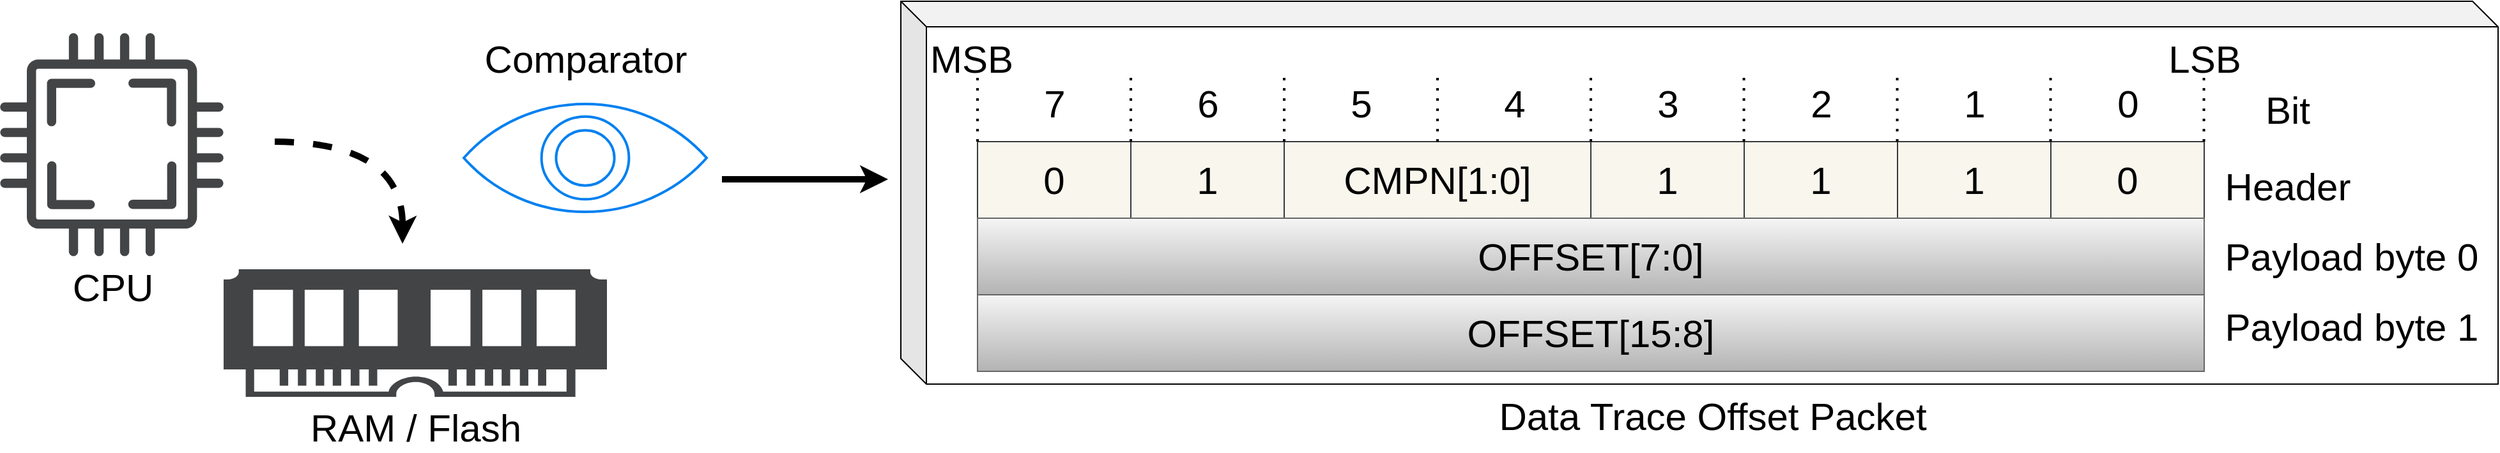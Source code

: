 <mxfile>
    <diagram id="thGB36nU5icwr12c2Zf0" name="Page-1">
        <mxGraphModel dx="2880" dy="997" grid="1" gridSize="10" guides="1" tooltips="1" connect="1" arrows="1" fold="1" page="1" pageScale="1" pageWidth="827" pageHeight="1169" math="0" shadow="0">
            <root>
                <mxCell id="0"/>
                <mxCell id="1" parent="0"/>
                <mxCell id="3" value="" style="shape=cube;whiteSpace=wrap;html=1;boundedLbl=1;backgroundOutline=1;darkOpacity=0.05;darkOpacity2=0.1;fontSize=30;fillColor=none;size=20;" vertex="1" parent="1">
                    <mxGeometry x="50" y="160" width="1250" height="300" as="geometry"/>
                </mxCell>
                <mxCell id="4" value="&lt;font style=&quot;font-size: 30px;&quot;&gt;RAM / Flash&lt;/font&gt;" style="pointerEvents=1;shadow=0;dashed=0;html=1;strokeColor=none;fillColor=#434445;labelPosition=center;verticalLabelPosition=bottom;verticalAlign=top;align=center;outlineConnect=0;shape=mxgraph.veeam.ram;fontSize=30;" vertex="1" parent="1">
                    <mxGeometry x="-480" y="370" width="300" height="100" as="geometry"/>
                </mxCell>
                <mxCell id="6" value="" style="html=1;verticalLabelPosition=bottom;align=center;labelBackgroundColor=#ffffff;verticalAlign=top;strokeWidth=2;strokeColor=#0080F0;shadow=0;dashed=0;shape=mxgraph.ios7.icons.eye;fillColor=none;fontSize=30;" vertex="1" parent="1">
                    <mxGeometry x="-292" y="240.47" width="190" height="84.53" as="geometry"/>
                </mxCell>
                <mxCell id="7" value="&lt;font style=&quot;font-size: 30px;&quot;&gt;CPU&lt;/font&gt;" style="sketch=0;pointerEvents=1;shadow=0;dashed=0;html=1;strokeColor=none;fillColor=#434445;aspect=fixed;labelPosition=center;verticalLabelPosition=bottom;verticalAlign=top;align=center;outlineConnect=0;shape=mxgraph.vvd.cpu;fontSize=30;" vertex="1" parent="1">
                    <mxGeometry x="-655" y="185" width="175" height="175" as="geometry"/>
                </mxCell>
                <mxCell id="9" value="&lt;font style=&quot;font-size: 30px;&quot;&gt;Comparator&lt;/font&gt;" style="text;html=1;align=center;verticalAlign=middle;resizable=0;points=[];autosize=1;strokeColor=none;fillColor=none;fontSize=30;" vertex="1" parent="1">
                    <mxGeometry x="-281.996" y="185" width="170" height="40" as="geometry"/>
                </mxCell>
                <mxCell id="12" value="&lt;font style=&quot;font-size: 30px&quot;&gt;0&lt;/font&gt;" style="rounded=0;whiteSpace=wrap;html=1;fillColor=#f9f7ed;strokeColor=#36393d;fontSize=30;" vertex="1" parent="1">
                    <mxGeometry x="110" y="270" width="120" height="60" as="geometry"/>
                </mxCell>
                <mxCell id="13" value="&lt;font style=&quot;font-size: 30px;&quot;&gt;1&lt;/font&gt;" style="rounded=0;whiteSpace=wrap;html=1;fillColor=#f9f7ed;strokeColor=#36393d;fontSize=30;" vertex="1" parent="1">
                    <mxGeometry x="230" y="270" width="120" height="60" as="geometry"/>
                </mxCell>
                <mxCell id="14" value="&lt;span style=&quot;font-size: 30px;&quot;&gt;CMPN[1:0]&lt;/span&gt;" style="rounded=0;whiteSpace=wrap;html=1;fillColor=#f9f7ed;strokeColor=#36393d;fontSize=30;" vertex="1" parent="1">
                    <mxGeometry x="350" y="270" width="240" height="60" as="geometry"/>
                </mxCell>
                <mxCell id="15" value="&lt;font style=&quot;font-size: 30px;&quot;&gt;1&lt;/font&gt;" style="rounded=0;whiteSpace=wrap;html=1;fillColor=#f9f7ed;strokeColor=#36393d;fontSize=30;" vertex="1" parent="1">
                    <mxGeometry x="590" y="270" width="120" height="60" as="geometry"/>
                </mxCell>
                <mxCell id="16" value="&lt;font style=&quot;font-size: 30px;&quot;&gt;1&lt;/font&gt;" style="rounded=0;whiteSpace=wrap;html=1;fillColor=#f9f7ed;strokeColor=#36393d;fontSize=30;" vertex="1" parent="1">
                    <mxGeometry x="710" y="270" width="120" height="60" as="geometry"/>
                </mxCell>
                <mxCell id="17" value="&lt;font style=&quot;font-size: 30px;&quot;&gt;1&lt;/font&gt;" style="rounded=0;whiteSpace=wrap;html=1;fillColor=#f9f7ed;strokeColor=#36393d;fontSize=30;" vertex="1" parent="1">
                    <mxGeometry x="830" y="270" width="120" height="60" as="geometry"/>
                </mxCell>
                <mxCell id="18" value="&lt;font style=&quot;font-size: 30px;&quot;&gt;0&lt;/font&gt;" style="rounded=0;whiteSpace=wrap;html=1;fillColor=#f9f7ed;strokeColor=#36393d;fontSize=30;" vertex="1" parent="1">
                    <mxGeometry x="950" y="270" width="120" height="60" as="geometry"/>
                </mxCell>
                <mxCell id="19" value="&lt;font style=&quot;font-size: 30px&quot;&gt;OFFSET[7:0]&lt;/font&gt;" style="rounded=0;whiteSpace=wrap;html=1;fillColor=#f5f5f5;strokeColor=#666666;gradientColor=#b3b3b3;fontSize=30;" vertex="1" parent="1">
                    <mxGeometry x="110" y="330" width="960" height="60" as="geometry"/>
                </mxCell>
                <mxCell id="20" value="" style="endArrow=none;dashed=1;html=1;dashPattern=1 3;strokeWidth=2;fontSize=30;" edge="1" parent="1">
                    <mxGeometry width="50" height="50" relative="1" as="geometry">
                        <mxPoint x="230.0" y="270" as="sourcePoint"/>
                        <mxPoint x="230.0" y="220" as="targetPoint"/>
                        <Array as="points">
                            <mxPoint x="230" y="250"/>
                        </Array>
                    </mxGeometry>
                </mxCell>
                <mxCell id="21" value="" style="endArrow=none;dashed=1;html=1;dashPattern=1 3;strokeWidth=2;fontSize=30;" edge="1" parent="1">
                    <mxGeometry width="50" height="50" relative="1" as="geometry">
                        <mxPoint x="110.0" y="270" as="sourcePoint"/>
                        <mxPoint x="110.0" y="220" as="targetPoint"/>
                        <Array as="points">
                            <mxPoint x="110" y="250"/>
                        </Array>
                    </mxGeometry>
                </mxCell>
                <mxCell id="22" value="" style="endArrow=none;dashed=1;html=1;dashPattern=1 3;strokeWidth=2;fontSize=30;" edge="1" parent="1">
                    <mxGeometry width="50" height="50" relative="1" as="geometry">
                        <mxPoint x="470" y="270" as="sourcePoint"/>
                        <mxPoint x="470" y="220" as="targetPoint"/>
                        <Array as="points">
                            <mxPoint x="470" y="250"/>
                        </Array>
                    </mxGeometry>
                </mxCell>
                <mxCell id="23" value="" style="endArrow=none;dashed=1;html=1;dashPattern=1 3;strokeWidth=2;fontSize=30;" edge="1" parent="1">
                    <mxGeometry width="50" height="50" relative="1" as="geometry">
                        <mxPoint x="350" y="270" as="sourcePoint"/>
                        <mxPoint x="350" y="220" as="targetPoint"/>
                        <Array as="points">
                            <mxPoint x="350" y="250"/>
                        </Array>
                    </mxGeometry>
                </mxCell>
                <mxCell id="24" value="" style="endArrow=none;dashed=1;html=1;dashPattern=1 3;strokeWidth=2;fontSize=30;" edge="1" parent="1">
                    <mxGeometry width="50" height="50" relative="1" as="geometry">
                        <mxPoint x="829.77" y="270" as="sourcePoint"/>
                        <mxPoint x="829.77" y="220" as="targetPoint"/>
                        <Array as="points">
                            <mxPoint x="829.77" y="250"/>
                        </Array>
                    </mxGeometry>
                </mxCell>
                <mxCell id="25" value="" style="endArrow=none;dashed=1;html=1;dashPattern=1 3;strokeWidth=2;fontSize=30;" edge="1" parent="1">
                    <mxGeometry width="50" height="50" relative="1" as="geometry">
                        <mxPoint x="709.77" y="270" as="sourcePoint"/>
                        <mxPoint x="709.77" y="220" as="targetPoint"/>
                        <Array as="points">
                            <mxPoint x="709.77" y="250"/>
                        </Array>
                    </mxGeometry>
                </mxCell>
                <mxCell id="26" value="" style="endArrow=none;dashed=1;html=1;dashPattern=1 3;strokeWidth=2;fontSize=30;" edge="1" parent="1">
                    <mxGeometry width="50" height="50" relative="1" as="geometry">
                        <mxPoint x="1069.77" y="270" as="sourcePoint"/>
                        <mxPoint x="1069.77" y="220" as="targetPoint"/>
                        <Array as="points">
                            <mxPoint x="1069.77" y="250"/>
                        </Array>
                    </mxGeometry>
                </mxCell>
                <mxCell id="27" value="" style="endArrow=none;dashed=1;html=1;dashPattern=1 3;strokeWidth=2;fontSize=30;" edge="1" parent="1">
                    <mxGeometry width="50" height="50" relative="1" as="geometry">
                        <mxPoint x="949.77" y="270" as="sourcePoint"/>
                        <mxPoint x="949.77" y="220" as="targetPoint"/>
                        <Array as="points">
                            <mxPoint x="949.77" y="250"/>
                        </Array>
                    </mxGeometry>
                </mxCell>
                <mxCell id="28" value="" style="endArrow=none;dashed=1;html=1;dashPattern=1 3;strokeWidth=2;fontSize=30;" edge="1" parent="1">
                    <mxGeometry width="50" height="50" relative="1" as="geometry">
                        <mxPoint x="590" y="270" as="sourcePoint"/>
                        <mxPoint x="590" y="220" as="targetPoint"/>
                        <Array as="points">
                            <mxPoint x="590" y="250"/>
                        </Array>
                    </mxGeometry>
                </mxCell>
                <mxCell id="29" value="&lt;font style=&quot;font-size: 30px&quot;&gt;0&lt;/font&gt;" style="text;html=1;align=center;verticalAlign=middle;resizable=0;points=[];autosize=1;strokeColor=none;fillColor=none;fontSize=30;" vertex="1" parent="1">
                    <mxGeometry x="995" y="220" width="30" height="40" as="geometry"/>
                </mxCell>
                <mxCell id="30" value="1" style="text;html=1;align=center;verticalAlign=middle;resizable=0;points=[];autosize=1;strokeColor=none;fillColor=none;fontSize=30;" vertex="1" parent="1">
                    <mxGeometry x="875" y="220" width="30" height="40" as="geometry"/>
                </mxCell>
                <mxCell id="31" value="2" style="text;html=1;align=center;verticalAlign=middle;resizable=0;points=[];autosize=1;strokeColor=none;fillColor=none;fontSize=30;" vertex="1" parent="1">
                    <mxGeometry x="755" y="220" width="30" height="40" as="geometry"/>
                </mxCell>
                <mxCell id="32" value="3" style="text;html=1;align=center;verticalAlign=middle;resizable=0;points=[];autosize=1;strokeColor=none;fillColor=none;fontSize=30;" vertex="1" parent="1">
                    <mxGeometry x="635" y="220" width="30" height="40" as="geometry"/>
                </mxCell>
                <mxCell id="33" value="4" style="text;html=1;align=center;verticalAlign=middle;resizable=0;points=[];autosize=1;strokeColor=none;fillColor=none;fontSize=30;" vertex="1" parent="1">
                    <mxGeometry x="515" y="220" width="30" height="40" as="geometry"/>
                </mxCell>
                <mxCell id="34" value="5" style="text;html=1;align=center;verticalAlign=middle;resizable=0;points=[];autosize=1;strokeColor=none;fillColor=none;fontSize=30;" vertex="1" parent="1">
                    <mxGeometry x="395" y="220" width="30" height="40" as="geometry"/>
                </mxCell>
                <mxCell id="35" value="6" style="text;html=1;align=center;verticalAlign=middle;resizable=0;points=[];autosize=1;strokeColor=none;fillColor=none;fontSize=30;" vertex="1" parent="1">
                    <mxGeometry x="275" y="220" width="30" height="40" as="geometry"/>
                </mxCell>
                <mxCell id="36" value="7" style="text;html=1;align=center;verticalAlign=middle;resizable=0;points=[];autosize=1;strokeColor=none;fillColor=none;fontSize=30;" vertex="1" parent="1">
                    <mxGeometry x="155" y="220" width="30" height="40" as="geometry"/>
                </mxCell>
                <mxCell id="37" value="&lt;font style=&quot;font-size: 30px&quot;&gt;Bit&lt;/font&gt;" style="text;html=1;align=center;verticalAlign=middle;resizable=0;points=[];autosize=1;strokeColor=none;fillColor=none;fontSize=30;" vertex="1" parent="1">
                    <mxGeometry x="1110" y="225" width="50" height="40" as="geometry"/>
                </mxCell>
                <mxCell id="38" value="&lt;font style=&quot;font-size: 30px&quot;&gt;Header&lt;/font&gt;" style="text;html=1;align=center;verticalAlign=middle;resizable=0;points=[];autosize=1;strokeColor=none;fillColor=none;fontSize=30;" vertex="1" parent="1">
                    <mxGeometry x="1080" y="285" width="110" height="40" as="geometry"/>
                </mxCell>
                <mxCell id="39" value="&lt;font style=&quot;font-size: 30px&quot;&gt;Payload byte 0&lt;/font&gt;" style="text;html=1;align=center;verticalAlign=middle;resizable=0;points=[];autosize=1;strokeColor=none;fillColor=none;fontSize=30;" vertex="1" parent="1">
                    <mxGeometry x="1080" y="340" width="210" height="40" as="geometry"/>
                </mxCell>
                <mxCell id="40" value="&lt;font style=&quot;font-size: 30px;&quot;&gt;LSB&lt;/font&gt;" style="text;html=1;align=center;verticalAlign=middle;resizable=0;points=[];autosize=1;strokeColor=none;fillColor=none;fontSize=30;" vertex="1" parent="1">
                    <mxGeometry x="1035" y="185" width="70" height="40" as="geometry"/>
                </mxCell>
                <mxCell id="41" value="&lt;font style=&quot;font-size: 30px;&quot;&gt;MSB&lt;/font&gt;" style="text;html=1;align=center;verticalAlign=middle;resizable=0;points=[];autosize=1;strokeColor=none;fillColor=none;fontSize=30;" vertex="1" parent="1">
                    <mxGeometry x="65" y="185" width="80" height="40" as="geometry"/>
                </mxCell>
                <mxCell id="42" value="&lt;font style=&quot;font-size: 30px&quot;&gt;OFFSET[15:8]&lt;/font&gt;" style="rounded=0;whiteSpace=wrap;html=1;fillColor=#f5f5f5;strokeColor=#666666;gradientColor=#b3b3b3;fontSize=30;" vertex="1" parent="1">
                    <mxGeometry x="110" y="390" width="960" height="60" as="geometry"/>
                </mxCell>
                <mxCell id="43" value="&lt;font style=&quot;font-size: 30px&quot;&gt;Payload byte 1&lt;/font&gt;" style="text;html=1;align=center;verticalAlign=middle;resizable=0;points=[];autosize=1;strokeColor=none;fillColor=none;fontSize=30;" vertex="1" parent="1">
                    <mxGeometry x="1080" y="395" width="210" height="40" as="geometry"/>
                </mxCell>
                <mxCell id="44" value="" style="endArrow=classic;html=1;strokeWidth=5;edgeStyle=orthogonalEdgeStyle;curved=1;dashed=1;fontSize=30;startArrow=none;" edge="1" parent="1">
                    <mxGeometry width="50" height="50" relative="1" as="geometry">
                        <mxPoint x="-440" y="270" as="sourcePoint"/>
                        <mxPoint x="-340" y="350" as="targetPoint"/>
                    </mxGeometry>
                </mxCell>
                <mxCell id="48" value="" style="endArrow=classic;html=1;strokeWidth=5;edgeStyle=orthogonalEdgeStyle;curved=1;fontSize=30;" edge="1" parent="1">
                    <mxGeometry width="50" height="50" relative="1" as="geometry">
                        <mxPoint x="-90" y="299.47" as="sourcePoint"/>
                        <mxPoint x="40" y="299.47" as="targetPoint"/>
                    </mxGeometry>
                </mxCell>
                <mxCell id="50" value="&lt;font style=&quot;font-size: 30px&quot;&gt;Data Trace Offset Packet&lt;/font&gt;" style="text;html=1;align=center;verticalAlign=middle;resizable=0;points=[];autosize=1;strokeColor=none;fillColor=none;fontSize=30;" vertex="1" parent="1">
                    <mxGeometry x="510" y="465" width="350" height="40" as="geometry"/>
                </mxCell>
            </root>
        </mxGraphModel>
    </diagram>
</mxfile>